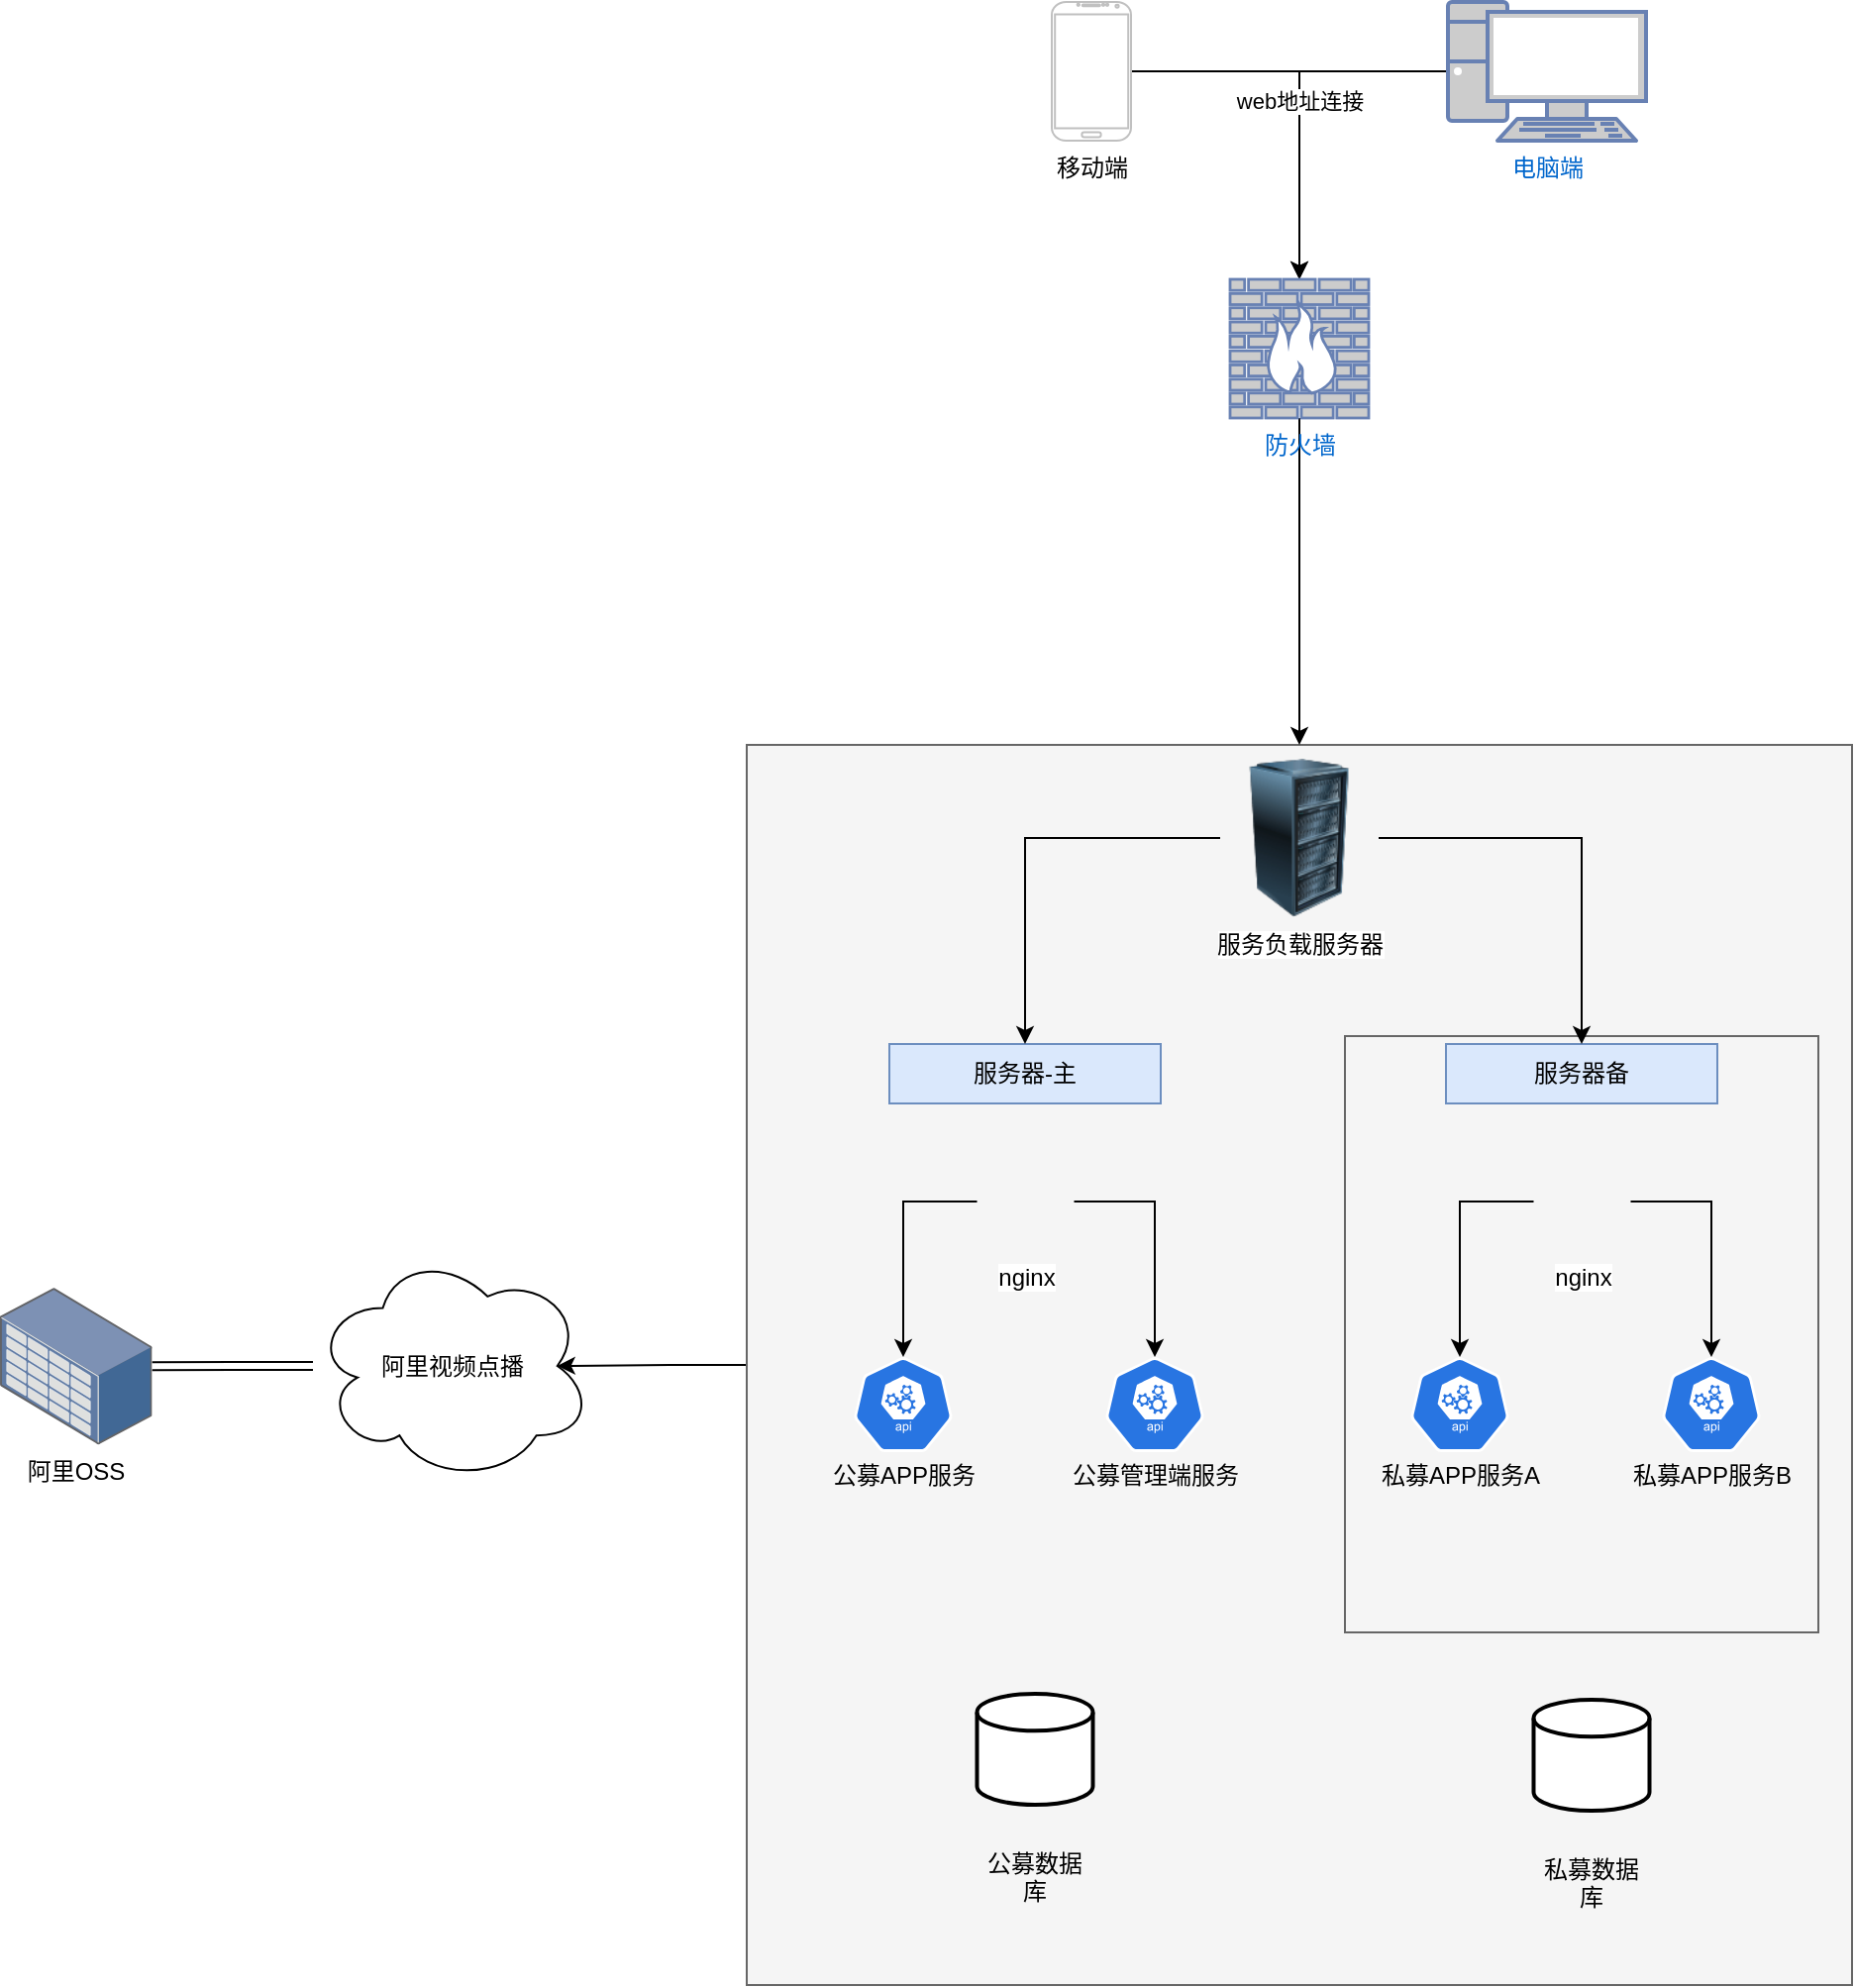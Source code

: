 <mxfile version="21.0.4" type="github"><diagram id="FFtLRq6kpSI4ZGspot21" name="第 1 页"><mxGraphModel dx="1834" dy="764" grid="0" gridSize="10" guides="1" tooltips="1" connect="1" arrows="1" fold="1" page="0" pageScale="1" pageWidth="827" pageHeight="1169" math="0" shadow="0"><root><mxCell id="0"/><mxCell id="1" parent="0"/><mxCell id="fCf7Fhr1Hl3SMTkNYIqJ-10" style="edgeStyle=orthogonalEdgeStyle;rounded=0;orthogonalLoop=1;jettySize=auto;html=1;entryX=0.875;entryY=0.5;entryDx=0;entryDy=0;entryPerimeter=0;" edge="1" parent="1" source="mLE344PUC3wgoO-I7Rjk-8" target="fCf7Fhr1Hl3SMTkNYIqJ-8"><mxGeometry relative="1" as="geometry"/></mxCell><mxCell id="mLE344PUC3wgoO-I7Rjk-8" value="" style="rounded=0;whiteSpace=wrap;html=1;fillColor=#f5f5f5;fontColor=#333333;strokeColor=#666666;" parent="1" vertex="1"><mxGeometry x="138" y="490" width="558" height="626" as="geometry"/></mxCell><mxCell id="q4_Ds_hNTsAd4L0cq3j5-4" style="edgeStyle=orthogonalEdgeStyle;rounded=0;orthogonalLoop=1;jettySize=auto;html=1;" parent="1" source="q4_Ds_hNTsAd4L0cq3j5-1" target="q4_Ds_hNTsAd4L0cq3j5-3" edge="1"><mxGeometry relative="1" as="geometry"/></mxCell><mxCell id="q4_Ds_hNTsAd4L0cq3j5-1" value="移动端" style="verticalLabelPosition=bottom;verticalAlign=top;html=1;shadow=0;dashed=0;strokeWidth=1;shape=mxgraph.android.phone2;strokeColor=#c0c0c0;" parent="1" vertex="1"><mxGeometry x="292" y="115" width="40" height="70" as="geometry"/></mxCell><mxCell id="q4_Ds_hNTsAd4L0cq3j5-5" value="web地址连接" style="edgeStyle=orthogonalEdgeStyle;rounded=0;orthogonalLoop=1;jettySize=auto;html=1;" parent="1" source="q4_Ds_hNTsAd4L0cq3j5-2" target="q4_Ds_hNTsAd4L0cq3j5-3" edge="1"><mxGeometry relative="1" as="geometry"/></mxCell><mxCell id="q4_Ds_hNTsAd4L0cq3j5-2" value="电脑端" style="fontColor=#0066CC;verticalAlign=top;verticalLabelPosition=bottom;labelPosition=center;align=center;html=1;outlineConnect=0;fillColor=#CCCCCC;strokeColor=#6881B3;gradientColor=none;gradientDirection=north;strokeWidth=2;shape=mxgraph.networks.pc;" parent="1" vertex="1"><mxGeometry x="492" y="115" width="100" height="70" as="geometry"/></mxCell><mxCell id="fCf7Fhr1Hl3SMTkNYIqJ-1" style="edgeStyle=orthogonalEdgeStyle;rounded=0;orthogonalLoop=1;jettySize=auto;html=1;" edge="1" parent="1" source="q4_Ds_hNTsAd4L0cq3j5-3" target="mLE344PUC3wgoO-I7Rjk-8"><mxGeometry relative="1" as="geometry"/></mxCell><mxCell id="q4_Ds_hNTsAd4L0cq3j5-3" value="防火墙" style="fontColor=#0066CC;verticalAlign=top;verticalLabelPosition=bottom;labelPosition=center;align=center;html=1;outlineConnect=0;fillColor=#CCCCCC;strokeColor=#6881B3;gradientColor=none;gradientDirection=north;strokeWidth=2;shape=mxgraph.networks.firewall;" parent="1" vertex="1"><mxGeometry x="382" y="255" width="70" height="70" as="geometry"/></mxCell><mxCell id="mLE344PUC3wgoO-I7Rjk-16" style="edgeStyle=orthogonalEdgeStyle;rounded=0;orthogonalLoop=1;jettySize=auto;html=1;" parent="1" source="q4_Ds_hNTsAd4L0cq3j5-6" target="q4_Ds_hNTsAd4L0cq3j5-10" edge="1"><mxGeometry relative="1" as="geometry"/></mxCell><mxCell id="mLE344PUC3wgoO-I7Rjk-17" style="edgeStyle=orthogonalEdgeStyle;rounded=0;orthogonalLoop=1;jettySize=auto;html=1;entryX=0.5;entryY=0;entryDx=0;entryDy=0;entryPerimeter=0;" parent="1" source="q4_Ds_hNTsAd4L0cq3j5-6" target="mLE344PUC3wgoO-I7Rjk-15" edge="1"><mxGeometry relative="1" as="geometry"/></mxCell><mxCell id="q4_Ds_hNTsAd4L0cq3j5-6" value="nginx" style="shape=image;html=1;verticalAlign=top;verticalLabelPosition=bottom;labelBackgroundColor=#ffffff;imageAspect=0;aspect=fixed;image=https://cdn4.iconfinder.com/data/icons/logos-brands-5/24/nginx-128.png" parent="1" vertex="1"><mxGeometry x="254.25" y="696" width="49" height="49" as="geometry"/></mxCell><mxCell id="q4_Ds_hNTsAd4L0cq3j5-10" value="&lt;br&gt;&lt;br&gt;&lt;br&gt;&lt;br&gt;&lt;br&gt;公募APP服务" style="html=1;dashed=0;whitespace=wrap;fillColor=#2875E2;strokeColor=#ffffff;points=[[0.005,0.63,0],[0.1,0.2,0],[0.9,0.2,0],[0.5,0,0],[0.995,0.63,0],[0.72,0.99,0],[0.5,1,0],[0.28,0.99,0]];shape=mxgraph.kubernetes.icon;prIcon=api" parent="1" vertex="1"><mxGeometry x="192" y="799" width="50" height="48" as="geometry"/></mxCell><mxCell id="q4_Ds_hNTsAd4L0cq3j5-20" value="&lt;br&gt;&lt;br&gt;&lt;br&gt;&lt;br&gt;&lt;br&gt;&lt;br&gt;&lt;br&gt;&lt;br&gt;&lt;br&gt;私募数据库" style="strokeWidth=2;html=1;shape=mxgraph.flowchart.database;whiteSpace=wrap;" parent="1" vertex="1"><mxGeometry x="535.25" y="972" width="58.5" height="56" as="geometry"/></mxCell><mxCell id="mLE344PUC3wgoO-I7Rjk-6" value="&lt;br&gt;&lt;br&gt;&lt;br&gt;&lt;br&gt;&lt;br&gt;&lt;br&gt;&lt;br&gt;&lt;br&gt;&lt;br&gt;公募数据库&lt;br&gt;" style="strokeWidth=2;html=1;shape=mxgraph.flowchart.database;whiteSpace=wrap;" parent="1" vertex="1"><mxGeometry x="254.25" y="969" width="58.5" height="56" as="geometry"/></mxCell><mxCell id="mLE344PUC3wgoO-I7Rjk-13" value="服务器-主" style="text;html=1;strokeColor=#6c8ebf;fillColor=#dae8fc;align=center;verticalAlign=middle;whiteSpace=wrap;rounded=0;" parent="1" vertex="1"><mxGeometry x="210" y="641" width="137" height="30" as="geometry"/></mxCell><mxCell id="mLE344PUC3wgoO-I7Rjk-15" value="&lt;br&gt;&lt;br&gt;&lt;br&gt;&lt;br&gt;&lt;br&gt;公募管理端服务" style="html=1;dashed=0;whitespace=wrap;fillColor=#2875E2;strokeColor=#ffffff;points=[[0.005,0.63,0],[0.1,0.2,0],[0.9,0.2,0],[0.5,0,0],[0.995,0.63,0],[0.72,0.99,0],[0.5,1,0],[0.28,0.99,0]];shape=mxgraph.kubernetes.icon;prIcon=api" parent="1" vertex="1"><mxGeometry x="319" y="799" width="50" height="48" as="geometry"/></mxCell><mxCell id="mLE344PUC3wgoO-I7Rjk-46" value="" style="rounded=0;whiteSpace=wrap;html=1;fillColor=#f5f5f5;strokeColor=#666666;fontColor=#333333;" parent="1" vertex="1"><mxGeometry x="440" y="637" width="239" height="301" as="geometry"/></mxCell><mxCell id="mLE344PUC3wgoO-I7Rjk-47" style="edgeStyle=orthogonalEdgeStyle;rounded=0;orthogonalLoop=1;jettySize=auto;html=1;" parent="1" source="mLE344PUC3wgoO-I7Rjk-49" target="mLE344PUC3wgoO-I7Rjk-51" edge="1"><mxGeometry relative="1" as="geometry"/></mxCell><mxCell id="mLE344PUC3wgoO-I7Rjk-48" style="edgeStyle=orthogonalEdgeStyle;rounded=0;orthogonalLoop=1;jettySize=auto;html=1;entryX=0.5;entryY=0;entryDx=0;entryDy=0;entryPerimeter=0;" parent="1" source="mLE344PUC3wgoO-I7Rjk-49" target="mLE344PUC3wgoO-I7Rjk-57" edge="1"><mxGeometry relative="1" as="geometry"/></mxCell><mxCell id="mLE344PUC3wgoO-I7Rjk-49" value="nginx" style="shape=image;html=1;verticalAlign=top;verticalLabelPosition=bottom;labelBackgroundColor=#ffffff;imageAspect=0;aspect=fixed;image=https://cdn4.iconfinder.com/data/icons/logos-brands-5/24/nginx-128.png" parent="1" vertex="1"><mxGeometry x="535.25" y="696" width="49" height="49" as="geometry"/></mxCell><mxCell id="mLE344PUC3wgoO-I7Rjk-51" value="&lt;br&gt;&lt;br&gt;&lt;br&gt;&lt;br&gt;&lt;br&gt;私募APP服务A" style="html=1;dashed=0;whitespace=wrap;fillColor=#2875E2;strokeColor=#ffffff;points=[[0.005,0.63,0],[0.1,0.2,0],[0.9,0.2,0],[0.5,0,0],[0.995,0.63,0],[0.72,0.99,0],[0.5,1,0],[0.28,0.99,0]];shape=mxgraph.kubernetes.icon;prIcon=api" parent="1" vertex="1"><mxGeometry x="473" y="799" width="50" height="48" as="geometry"/></mxCell><mxCell id="mLE344PUC3wgoO-I7Rjk-55" value="服务器备" style="text;html=1;strokeColor=#6c8ebf;fillColor=#dae8fc;align=center;verticalAlign=middle;whiteSpace=wrap;rounded=0;" parent="1" vertex="1"><mxGeometry x="491" y="641" width="137" height="30" as="geometry"/></mxCell><mxCell id="mLE344PUC3wgoO-I7Rjk-57" value="&lt;br&gt;&lt;br&gt;&lt;br&gt;&lt;br&gt;&lt;br&gt;私募APP服务B" style="html=1;dashed=0;whitespace=wrap;fillColor=#2875E2;strokeColor=#ffffff;points=[[0.005,0.63,0],[0.1,0.2,0],[0.9,0.2,0],[0.5,0,0],[0.995,0.63,0],[0.72,0.99,0],[0.5,1,0],[0.28,0.99,0]];shape=mxgraph.kubernetes.icon;prIcon=api" parent="1" vertex="1"><mxGeometry x="600" y="799" width="50" height="48" as="geometry"/></mxCell><mxCell id="fCf7Fhr1Hl3SMTkNYIqJ-4" style="edgeStyle=orthogonalEdgeStyle;rounded=0;orthogonalLoop=1;jettySize=auto;html=1;" edge="1" parent="1" source="fCf7Fhr1Hl3SMTkNYIqJ-2" target="mLE344PUC3wgoO-I7Rjk-55"><mxGeometry relative="1" as="geometry"/></mxCell><mxCell id="fCf7Fhr1Hl3SMTkNYIqJ-5" style="edgeStyle=orthogonalEdgeStyle;rounded=0;orthogonalLoop=1;jettySize=auto;html=1;" edge="1" parent="1" source="fCf7Fhr1Hl3SMTkNYIqJ-2" target="mLE344PUC3wgoO-I7Rjk-13"><mxGeometry relative="1" as="geometry"/></mxCell><mxCell id="fCf7Fhr1Hl3SMTkNYIqJ-2" value="服务负载服务器" style="image;html=1;image=img/lib/clip_art/computers/Server_Rack_128x128.png" vertex="1" parent="1"><mxGeometry x="377" y="497" width="80" height="80" as="geometry"/></mxCell><mxCell id="fCf7Fhr1Hl3SMTkNYIqJ-12" style="edgeStyle=orthogonalEdgeStyle;rounded=0;orthogonalLoop=1;jettySize=auto;html=1;shape=link;" edge="1" parent="1" source="fCf7Fhr1Hl3SMTkNYIqJ-8" target="fCf7Fhr1Hl3SMTkNYIqJ-11"><mxGeometry relative="1" as="geometry"/></mxCell><mxCell id="fCf7Fhr1Hl3SMTkNYIqJ-8" value="阿里视频点播" style="ellipse;shape=cloud;whiteSpace=wrap;html=1;" vertex="1" parent="1"><mxGeometry x="-81" y="745" width="141" height="117" as="geometry"/></mxCell><mxCell id="fCf7Fhr1Hl3SMTkNYIqJ-11" value="阿里OSS" style="points=[];aspect=fixed;html=1;align=center;shadow=0;dashed=0;image;image=img/lib/allied_telesis/storage/Datacenter_Server_Storage_Unit_Large.svg;" vertex="1" parent="1"><mxGeometry x="-239" y="764" width="76.8" height="79.2" as="geometry"/></mxCell></root></mxGraphModel></diagram></mxfile>